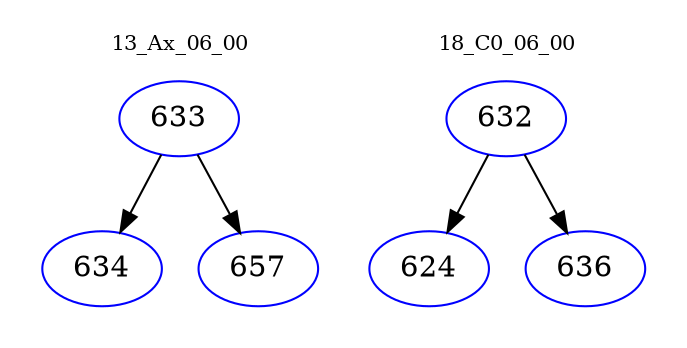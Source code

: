 digraph{
subgraph cluster_0 {
color = white
label = "13_Ax_06_00";
fontsize=10;
T0_633 [label="633", color="blue"]
T0_633 -> T0_634 [color="black"]
T0_634 [label="634", color="blue"]
T0_633 -> T0_657 [color="black"]
T0_657 [label="657", color="blue"]
}
subgraph cluster_1 {
color = white
label = "18_C0_06_00";
fontsize=10;
T1_632 [label="632", color="blue"]
T1_632 -> T1_624 [color="black"]
T1_624 [label="624", color="blue"]
T1_632 -> T1_636 [color="black"]
T1_636 [label="636", color="blue"]
}
}
